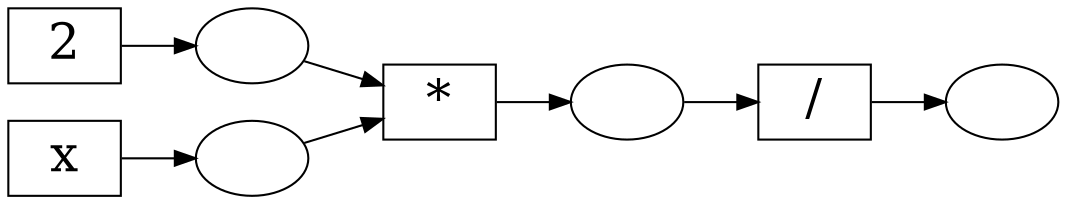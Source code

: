 // (a + 2) * c
digraph G {
    rankdir = "LR";
    fontsize="24"
    node [ fontsize="24"; shape=rect ]

    two [label="2"];
    ctwo [label="",shape=ellipse];
    x [label="x"];
    cx [label="",shape=ellipse];
    x2 [label="*"];
    cx2 [label="",shape=ellipse];
    x2_div2 [label="/"];
    ctop [label="",shape=ellipse];

    x -> cx;
    cx -> x2;
    two -> ctwo;
    ctwo -> x2;
    x2 -> cx2;
    cx2 -> x2_div2;
    x2_div2 -> ctop;
}
